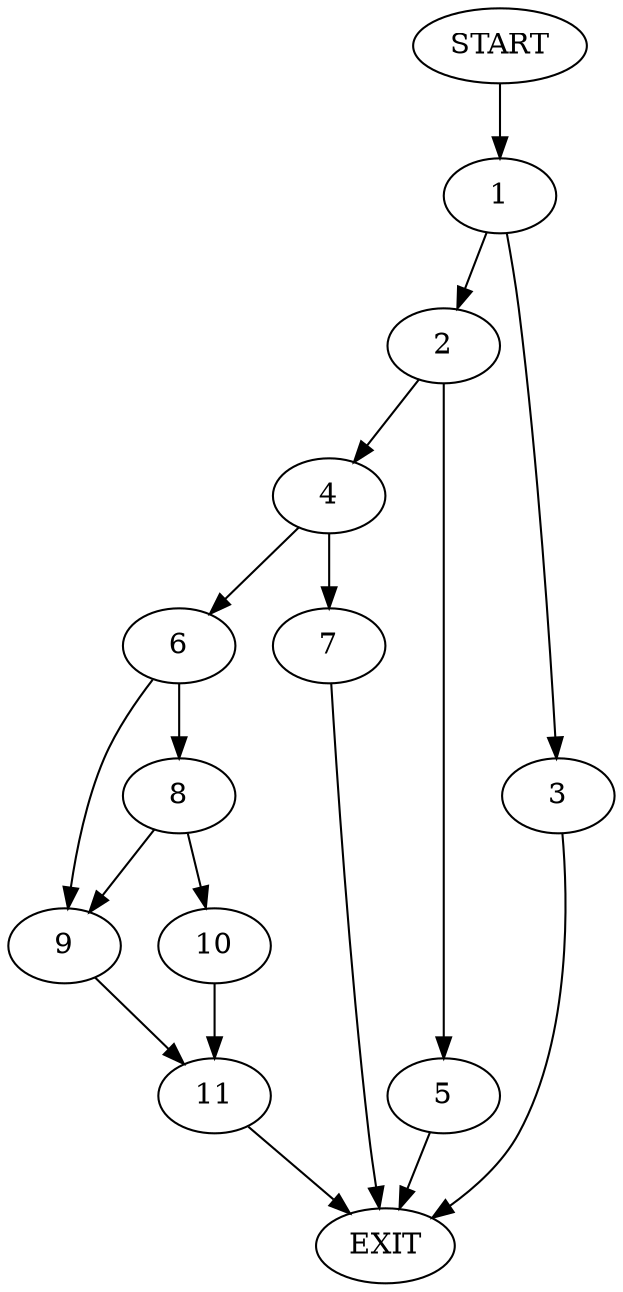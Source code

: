 digraph {
0 [label="START"]
12 [label="EXIT"]
0 -> 1
1 -> 2
1 -> 3
3 -> 12
2 -> 4
2 -> 5
5 -> 12
4 -> 6
4 -> 7
7 -> 12
6 -> 8
6 -> 9
8 -> 10
8 -> 9
9 -> 11
10 -> 11
11 -> 12
}
